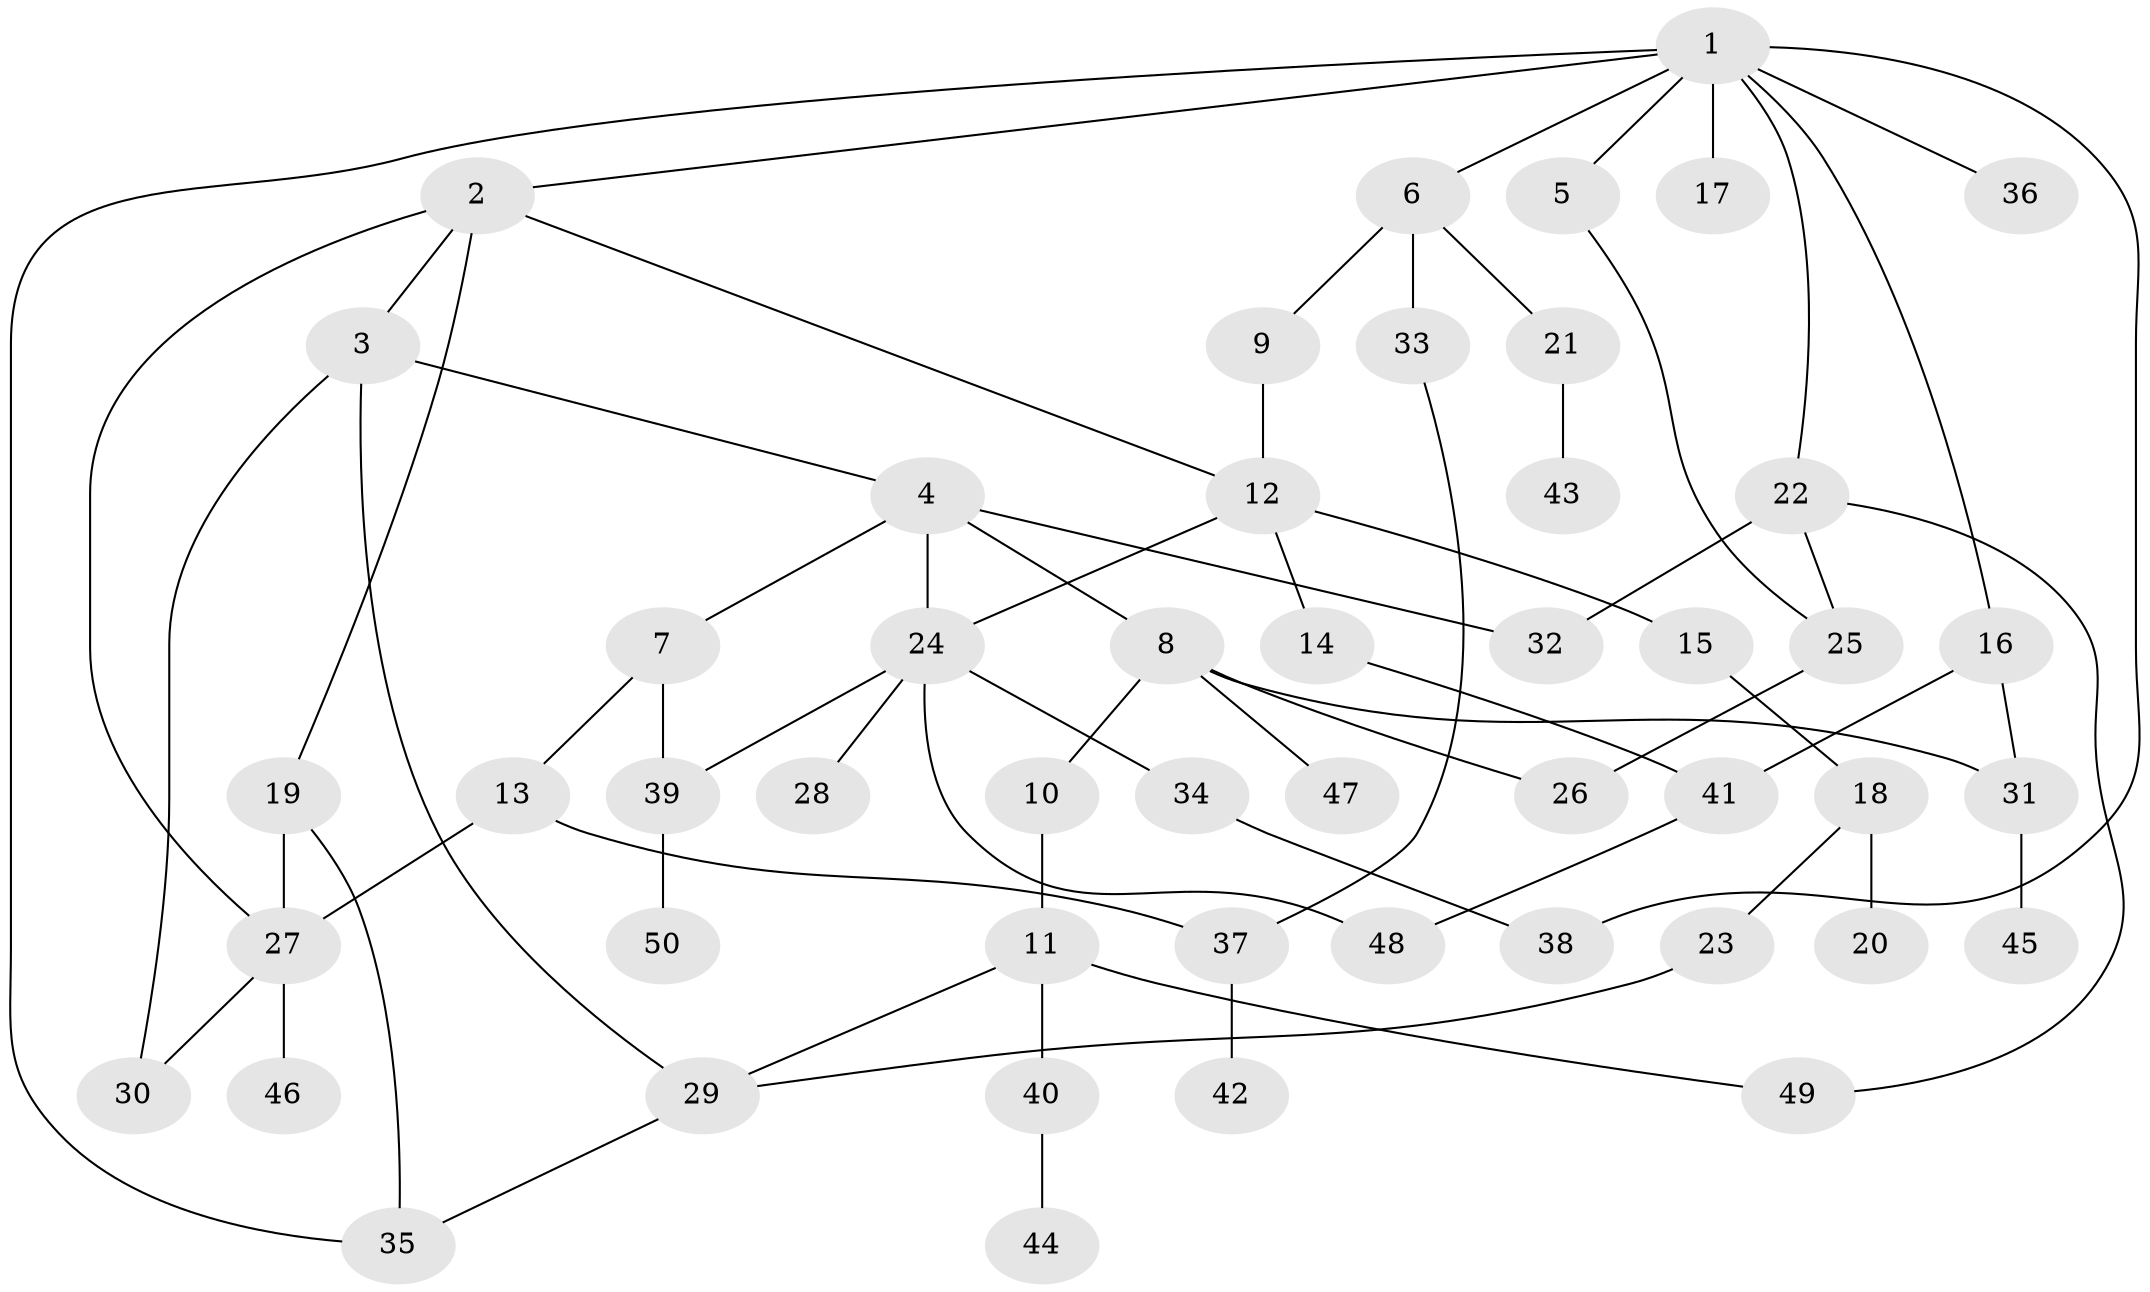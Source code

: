 // coarse degree distribution, {6: 0.0625, 10: 0.0625, 1: 0.3125, 4: 0.1875, 2: 0.1875, 5: 0.1875}
// Generated by graph-tools (version 1.1) at 2025/49/03/04/25 22:49:12]
// undirected, 50 vertices, 68 edges
graph export_dot {
  node [color=gray90,style=filled];
  1;
  2;
  3;
  4;
  5;
  6;
  7;
  8;
  9;
  10;
  11;
  12;
  13;
  14;
  15;
  16;
  17;
  18;
  19;
  20;
  21;
  22;
  23;
  24;
  25;
  26;
  27;
  28;
  29;
  30;
  31;
  32;
  33;
  34;
  35;
  36;
  37;
  38;
  39;
  40;
  41;
  42;
  43;
  44;
  45;
  46;
  47;
  48;
  49;
  50;
  1 -- 2;
  1 -- 5;
  1 -- 6;
  1 -- 16;
  1 -- 17;
  1 -- 22;
  1 -- 35;
  1 -- 36;
  1 -- 38;
  2 -- 3;
  2 -- 12;
  2 -- 19;
  2 -- 27;
  3 -- 4;
  3 -- 29;
  3 -- 30;
  4 -- 7;
  4 -- 8;
  4 -- 32;
  4 -- 24;
  5 -- 25;
  6 -- 9;
  6 -- 21;
  6 -- 33;
  7 -- 13;
  7 -- 39;
  8 -- 10;
  8 -- 26;
  8 -- 47;
  8 -- 31;
  9 -- 12;
  10 -- 11;
  11 -- 40;
  11 -- 29;
  11 -- 49;
  12 -- 14;
  12 -- 15;
  12 -- 24;
  13 -- 27;
  13 -- 37;
  14 -- 41;
  15 -- 18;
  16 -- 31;
  16 -- 41;
  18 -- 20;
  18 -- 23;
  19 -- 35;
  19 -- 27;
  21 -- 43;
  22 -- 49;
  22 -- 25;
  22 -- 32;
  23 -- 29;
  24 -- 28;
  24 -- 34;
  24 -- 39;
  24 -- 48;
  25 -- 26;
  27 -- 46;
  27 -- 30;
  29 -- 35;
  31 -- 45;
  33 -- 37;
  34 -- 38;
  37 -- 42;
  39 -- 50;
  40 -- 44;
  41 -- 48;
}

